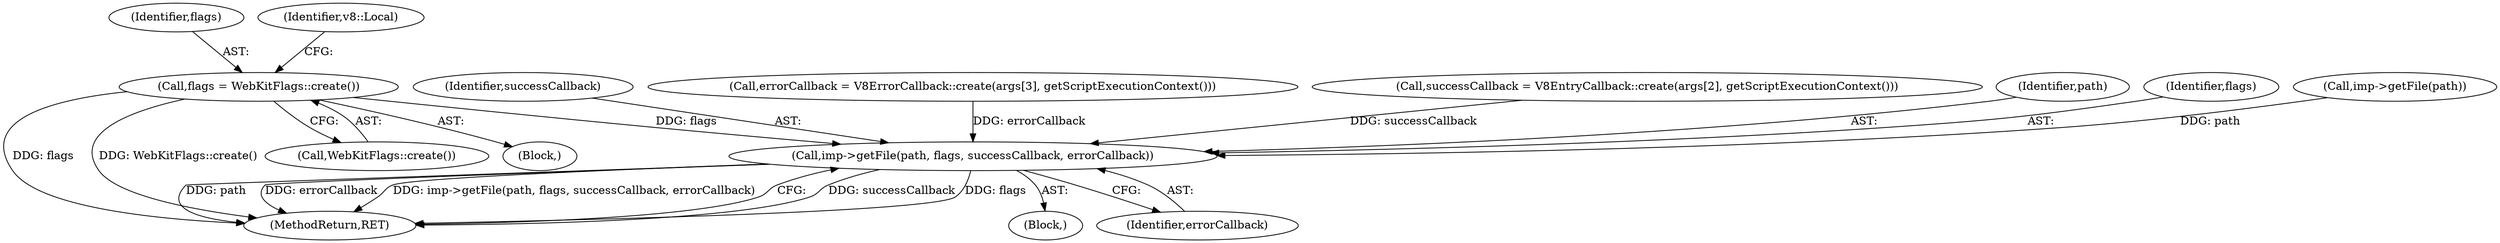 digraph "0_Chrome_e9372a1bfd3588a80fcf49aa07321f0971dd6091_51@API" {
"1000133" [label="(Call,flags = WebKitFlags::create())"];
"1000234" [label="(Call,imp->getFile(path, flags, successCallback, errorCallback))"];
"1000237" [label="(Identifier,successCallback)"];
"1000239" [label="(MethodReturn,RET)"];
"1000227" [label="(Call,errorCallback = V8ErrorCallback::create(args[3], getScriptExecutionContext()))"];
"1000135" [label="(Call,WebKitFlags::create())"];
"1000201" [label="(Call,successCallback = V8EntryCallback::create(args[2], getScriptExecutionContext()))"];
"1000134" [label="(Identifier,flags)"];
"1000235" [label="(Identifier,path)"];
"1000236" [label="(Identifier,flags)"];
"1000234" [label="(Call,imp->getFile(path, flags, successCallback, errorCallback))"];
"1000138" [label="(Identifier,v8::Local)"];
"1000121" [label="(Call,imp->getFile(path))"];
"1000102" [label="(Block,)"];
"1000238" [label="(Identifier,errorCallback)"];
"1000132" [label="(Block,)"];
"1000133" [label="(Call,flags = WebKitFlags::create())"];
"1000133" -> "1000132"  [label="AST: "];
"1000133" -> "1000135"  [label="CFG: "];
"1000134" -> "1000133"  [label="AST: "];
"1000135" -> "1000133"  [label="AST: "];
"1000138" -> "1000133"  [label="CFG: "];
"1000133" -> "1000239"  [label="DDG: flags"];
"1000133" -> "1000239"  [label="DDG: WebKitFlags::create()"];
"1000133" -> "1000234"  [label="DDG: flags"];
"1000234" -> "1000102"  [label="AST: "];
"1000234" -> "1000238"  [label="CFG: "];
"1000235" -> "1000234"  [label="AST: "];
"1000236" -> "1000234"  [label="AST: "];
"1000237" -> "1000234"  [label="AST: "];
"1000238" -> "1000234"  [label="AST: "];
"1000239" -> "1000234"  [label="CFG: "];
"1000234" -> "1000239"  [label="DDG: successCallback"];
"1000234" -> "1000239"  [label="DDG: flags"];
"1000234" -> "1000239"  [label="DDG: path"];
"1000234" -> "1000239"  [label="DDG: errorCallback"];
"1000234" -> "1000239"  [label="DDG: imp->getFile(path, flags, successCallback, errorCallback)"];
"1000121" -> "1000234"  [label="DDG: path"];
"1000201" -> "1000234"  [label="DDG: successCallback"];
"1000227" -> "1000234"  [label="DDG: errorCallback"];
}
